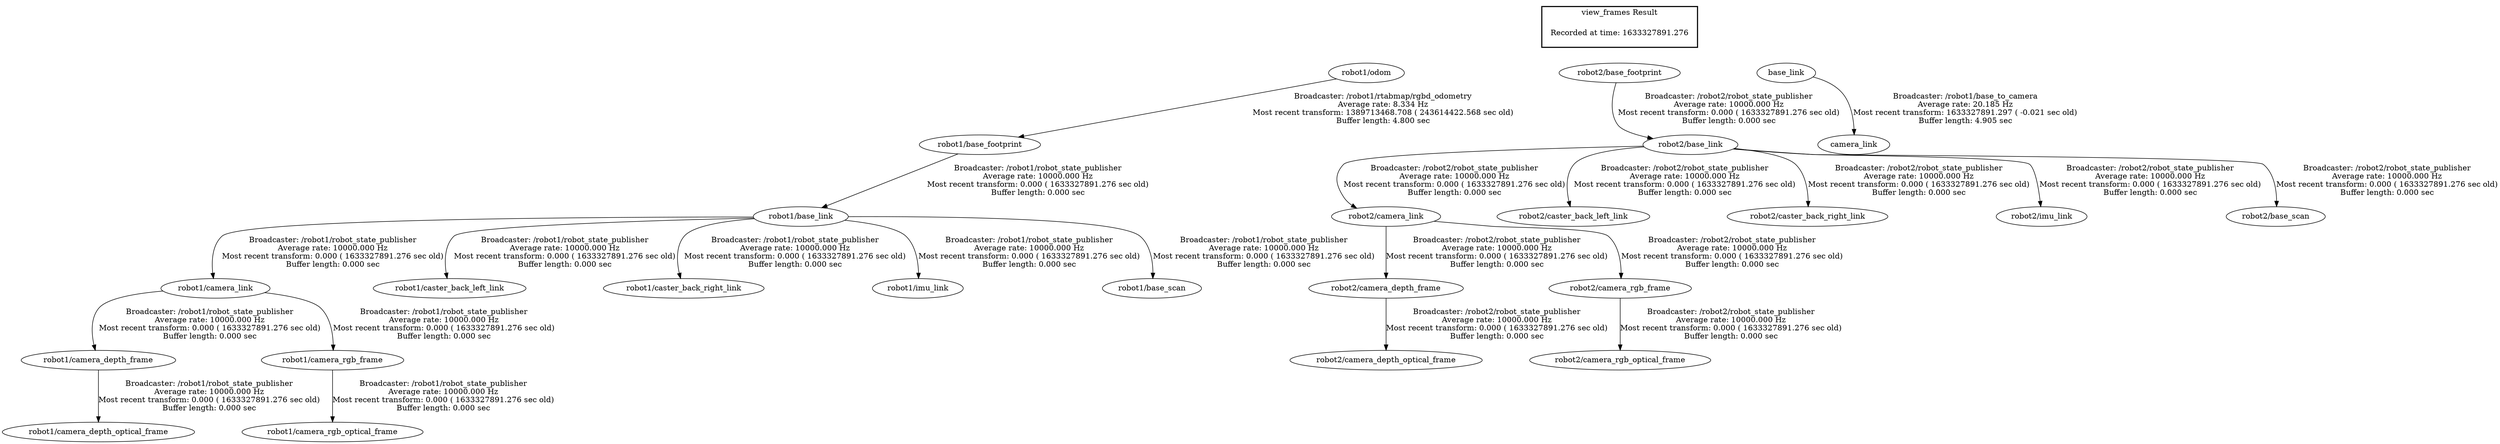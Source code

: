 digraph G {
"robot1/base_footprint" -> "robot1/base_link"[label="Broadcaster: /robot1/robot_state_publisher\nAverage rate: 10000.000 Hz\nMost recent transform: 0.000 ( 1633327891.276 sec old)\nBuffer length: 0.000 sec\n"];
"robot1/odom" -> "robot1/base_footprint"[label="Broadcaster: /robot1/rtabmap/rgbd_odometry\nAverage rate: 8.334 Hz\nMost recent transform: 1389713468.708 ( 243614422.568 sec old)\nBuffer length: 4.800 sec\n"];
"robot1/camera_link" -> "robot1/camera_depth_frame"[label="Broadcaster: /robot1/robot_state_publisher\nAverage rate: 10000.000 Hz\nMost recent transform: 0.000 ( 1633327891.276 sec old)\nBuffer length: 0.000 sec\n"];
"robot1/base_link" -> "robot1/camera_link"[label="Broadcaster: /robot1/robot_state_publisher\nAverage rate: 10000.000 Hz\nMost recent transform: 0.000 ( 1633327891.276 sec old)\nBuffer length: 0.000 sec\n"];
"robot1/camera_depth_frame" -> "robot1/camera_depth_optical_frame"[label="Broadcaster: /robot1/robot_state_publisher\nAverage rate: 10000.000 Hz\nMost recent transform: 0.000 ( 1633327891.276 sec old)\nBuffer length: 0.000 sec\n"];
"robot1/camera_link" -> "robot1/camera_rgb_frame"[label="Broadcaster: /robot1/robot_state_publisher\nAverage rate: 10000.000 Hz\nMost recent transform: 0.000 ( 1633327891.276 sec old)\nBuffer length: 0.000 sec\n"];
"robot1/camera_rgb_frame" -> "robot1/camera_rgb_optical_frame"[label="Broadcaster: /robot1/robot_state_publisher\nAverage rate: 10000.000 Hz\nMost recent transform: 0.000 ( 1633327891.276 sec old)\nBuffer length: 0.000 sec\n"];
"robot1/base_link" -> "robot1/caster_back_left_link"[label="Broadcaster: /robot1/robot_state_publisher\nAverage rate: 10000.000 Hz\nMost recent transform: 0.000 ( 1633327891.276 sec old)\nBuffer length: 0.000 sec\n"];
"robot1/base_link" -> "robot1/caster_back_right_link"[label="Broadcaster: /robot1/robot_state_publisher\nAverage rate: 10000.000 Hz\nMost recent transform: 0.000 ( 1633327891.276 sec old)\nBuffer length: 0.000 sec\n"];
"robot1/base_link" -> "robot1/imu_link"[label="Broadcaster: /robot1/robot_state_publisher\nAverage rate: 10000.000 Hz\nMost recent transform: 0.000 ( 1633327891.276 sec old)\nBuffer length: 0.000 sec\n"];
"robot1/base_link" -> "robot1/base_scan"[label="Broadcaster: /robot1/robot_state_publisher\nAverage rate: 10000.000 Hz\nMost recent transform: 0.000 ( 1633327891.276 sec old)\nBuffer length: 0.000 sec\n"];
"robot2/base_footprint" -> "robot2/base_link"[label="Broadcaster: /robot2/robot_state_publisher\nAverage rate: 10000.000 Hz\nMost recent transform: 0.000 ( 1633327891.276 sec old)\nBuffer length: 0.000 sec\n"];
"robot2/camera_link" -> "robot2/camera_depth_frame"[label="Broadcaster: /robot2/robot_state_publisher\nAverage rate: 10000.000 Hz\nMost recent transform: 0.000 ( 1633327891.276 sec old)\nBuffer length: 0.000 sec\n"];
"robot2/base_link" -> "robot2/camera_link"[label="Broadcaster: /robot2/robot_state_publisher\nAverage rate: 10000.000 Hz\nMost recent transform: 0.000 ( 1633327891.276 sec old)\nBuffer length: 0.000 sec\n"];
"robot2/camera_depth_frame" -> "robot2/camera_depth_optical_frame"[label="Broadcaster: /robot2/robot_state_publisher\nAverage rate: 10000.000 Hz\nMost recent transform: 0.000 ( 1633327891.276 sec old)\nBuffer length: 0.000 sec\n"];
"robot2/camera_link" -> "robot2/camera_rgb_frame"[label="Broadcaster: /robot2/robot_state_publisher\nAverage rate: 10000.000 Hz\nMost recent transform: 0.000 ( 1633327891.276 sec old)\nBuffer length: 0.000 sec\n"];
"robot2/camera_rgb_frame" -> "robot2/camera_rgb_optical_frame"[label="Broadcaster: /robot2/robot_state_publisher\nAverage rate: 10000.000 Hz\nMost recent transform: 0.000 ( 1633327891.276 sec old)\nBuffer length: 0.000 sec\n"];
"robot2/base_link" -> "robot2/caster_back_left_link"[label="Broadcaster: /robot2/robot_state_publisher\nAverage rate: 10000.000 Hz\nMost recent transform: 0.000 ( 1633327891.276 sec old)\nBuffer length: 0.000 sec\n"];
"robot2/base_link" -> "robot2/caster_back_right_link"[label="Broadcaster: /robot2/robot_state_publisher\nAverage rate: 10000.000 Hz\nMost recent transform: 0.000 ( 1633327891.276 sec old)\nBuffer length: 0.000 sec\n"];
"robot2/base_link" -> "robot2/imu_link"[label="Broadcaster: /robot2/robot_state_publisher\nAverage rate: 10000.000 Hz\nMost recent transform: 0.000 ( 1633327891.276 sec old)\nBuffer length: 0.000 sec\n"];
"robot2/base_link" -> "robot2/base_scan"[label="Broadcaster: /robot2/robot_state_publisher\nAverage rate: 10000.000 Hz\nMost recent transform: 0.000 ( 1633327891.276 sec old)\nBuffer length: 0.000 sec\n"];
"base_link" -> "camera_link"[label="Broadcaster: /robot1/base_to_camera\nAverage rate: 20.185 Hz\nMost recent transform: 1633327891.297 ( -0.021 sec old)\nBuffer length: 4.905 sec\n"];
edge [style=invis];
 subgraph cluster_legend { style=bold; color=black; label ="view_frames Result";
"Recorded at time: 1633327891.276"[ shape=plaintext ] ;
 }->"robot2/base_footprint";
edge [style=invis];
 subgraph cluster_legend { style=bold; color=black; label ="view_frames Result";
"Recorded at time: 1633327891.276"[ shape=plaintext ] ;
 }->"base_link";
edge [style=invis];
 subgraph cluster_legend { style=bold; color=black; label ="view_frames Result";
"Recorded at time: 1633327891.276"[ shape=plaintext ] ;
 }->"robot1/odom";
}